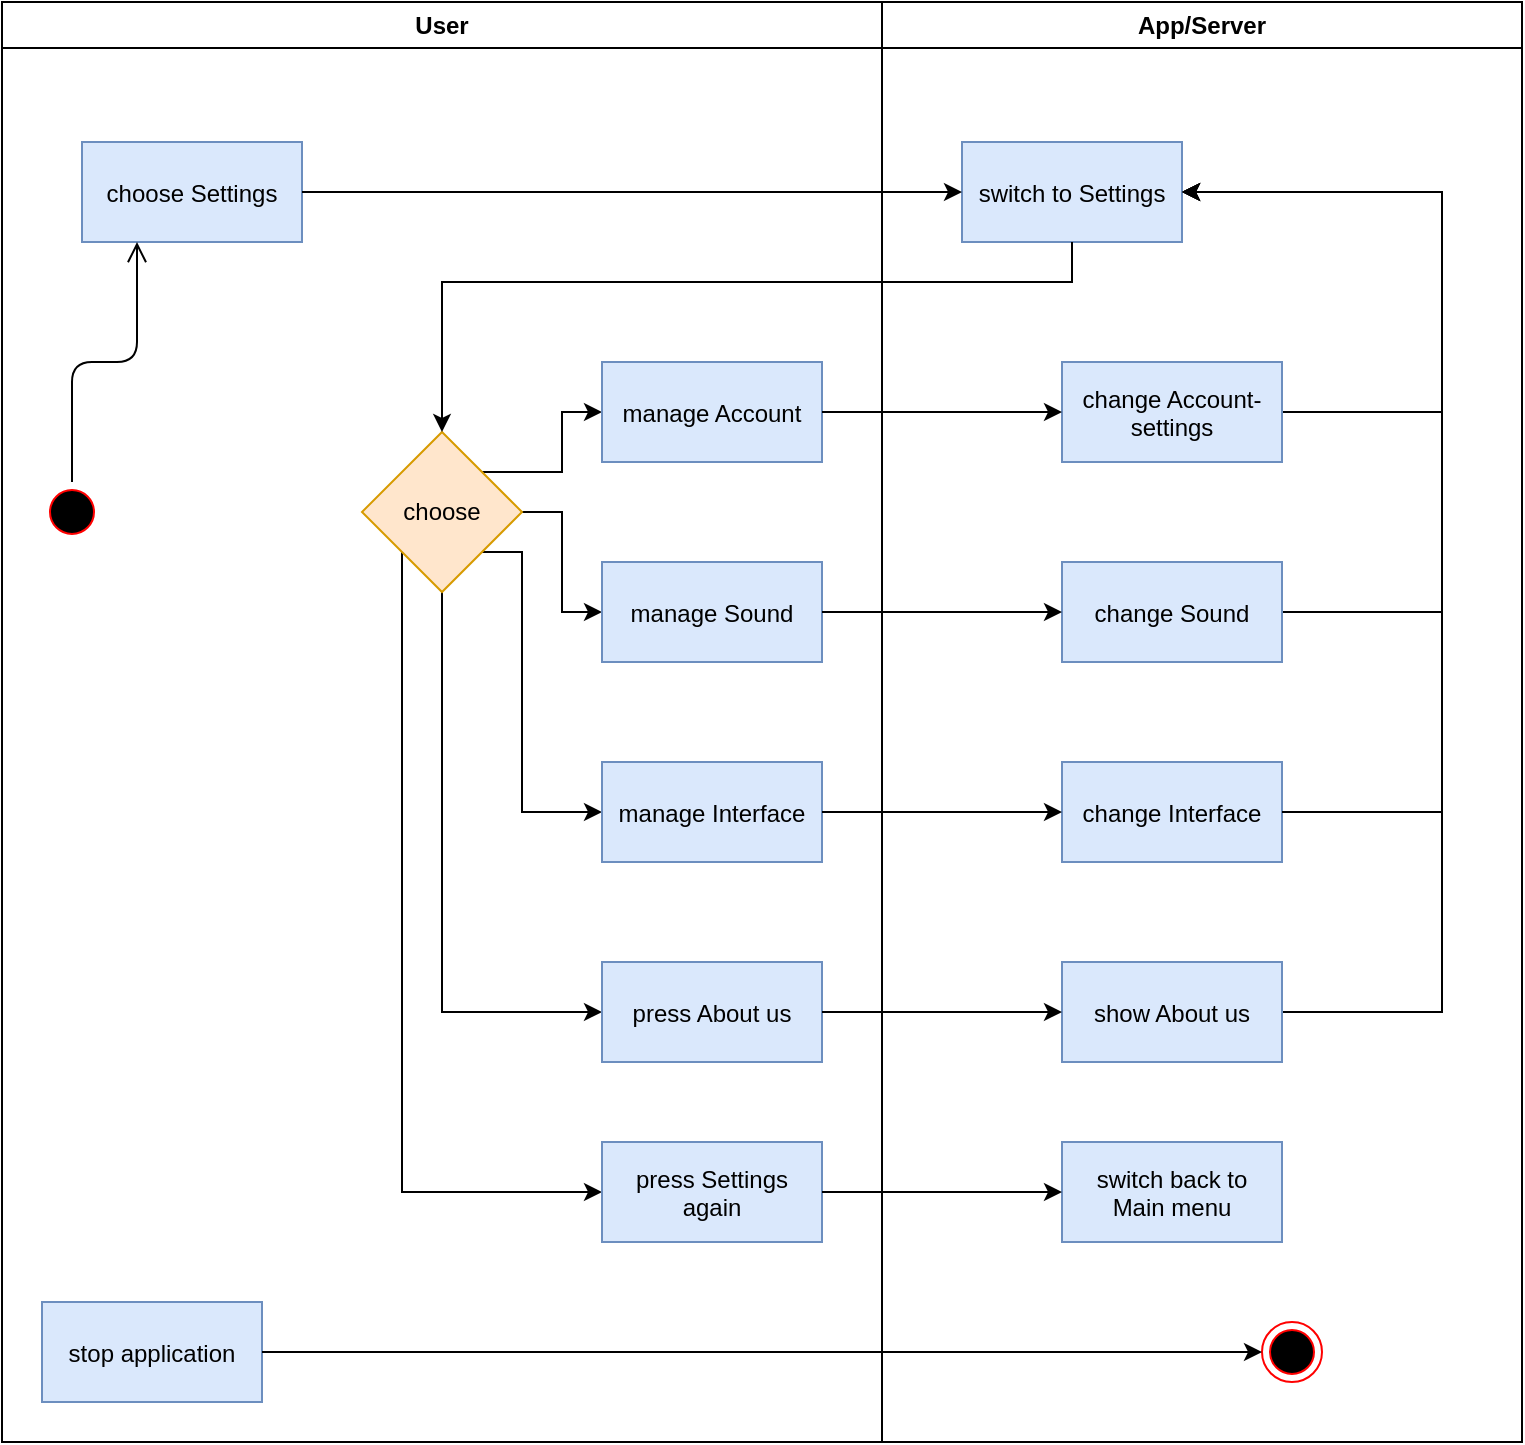 <mxfile version="12.1.8" type="github" pages="1"><diagram name="Page-1" id="e7e014a7-5840-1c2e-5031-d8a46d1fe8dd"><mxGraphModel dx="1408" dy="794" grid="1" gridSize="10" guides="1" tooltips="1" connect="1" arrows="1" fold="1" page="1" pageScale="1" pageWidth="1169" pageHeight="826" background="#ffffff" math="0" shadow="0"><root><mxCell id="0"/><mxCell id="1" parent="0"/><mxCell id="2" value="User" style="swimlane;whiteSpace=wrap;startSize=23;" parent="1" vertex="1"><mxGeometry x="160" y="40" width="440" height="720" as="geometry"/></mxCell><mxCell id="7" value="choose Settings" style="fillColor=#dae8fc;strokeColor=#6c8ebf;" parent="2" vertex="1"><mxGeometry x="40" y="70" width="110" height="50" as="geometry"/></mxCell><mxCell id="cMe9JE0H_q_p4EwH-2jM-29" style="edgeStyle=orthogonalEdgeStyle;rounded=0;orthogonalLoop=1;jettySize=auto;html=1;exitX=1;exitY=0;exitDx=0;exitDy=0;entryX=0;entryY=0.5;entryDx=0;entryDy=0;" parent="2" source="mlaz-VWcCHf4LHaq8jaL-50" target="cMe9JE0H_q_p4EwH-2jM-26" edge="1"><mxGeometry relative="1" as="geometry"/></mxCell><mxCell id="cMe9JE0H_q_p4EwH-2jM-30" style="edgeStyle=orthogonalEdgeStyle;rounded=0;orthogonalLoop=1;jettySize=auto;html=1;exitX=1;exitY=0.5;exitDx=0;exitDy=0;entryX=0;entryY=0.5;entryDx=0;entryDy=0;" parent="2" source="mlaz-VWcCHf4LHaq8jaL-50" target="10" edge="1"><mxGeometry relative="1" as="geometry"/></mxCell><mxCell id="cMe9JE0H_q_p4EwH-2jM-31" style="edgeStyle=orthogonalEdgeStyle;rounded=0;orthogonalLoop=1;jettySize=auto;html=1;exitX=1;exitY=1;exitDx=0;exitDy=0;entryX=0;entryY=0.5;entryDx=0;entryDy=0;" parent="2" source="mlaz-VWcCHf4LHaq8jaL-50" target="cMe9JE0H_q_p4EwH-2jM-27" edge="1"><mxGeometry relative="1" as="geometry"><Array as="points"><mxPoint x="260" y="275"/><mxPoint x="260" y="405"/></Array></mxGeometry></mxCell><mxCell id="cMe9JE0H_q_p4EwH-2jM-32" style="edgeStyle=orthogonalEdgeStyle;rounded=0;orthogonalLoop=1;jettySize=auto;html=1;exitX=0.5;exitY=1;exitDx=0;exitDy=0;entryX=0;entryY=0.5;entryDx=0;entryDy=0;" parent="2" source="mlaz-VWcCHf4LHaq8jaL-50" target="cMe9JE0H_q_p4EwH-2jM-28" edge="1"><mxGeometry relative="1" as="geometry"/></mxCell><mxCell id="cMe9JE0H_q_p4EwH-2jM-34" style="edgeStyle=orthogonalEdgeStyle;rounded=0;orthogonalLoop=1;jettySize=auto;html=1;exitX=0;exitY=1;exitDx=0;exitDy=0;entryX=0;entryY=0.5;entryDx=0;entryDy=0;" parent="2" source="mlaz-VWcCHf4LHaq8jaL-50" target="cMe9JE0H_q_p4EwH-2jM-33" edge="1"><mxGeometry relative="1" as="geometry"><Array as="points"><mxPoint x="200" y="595"/></Array></mxGeometry></mxCell><mxCell id="mlaz-VWcCHf4LHaq8jaL-50" value="choose" style="rhombus;whiteSpace=wrap;html=1;fillColor=#ffe6cc;strokeColor=#d79b00;" parent="2" vertex="1"><mxGeometry x="180" y="215" width="80" height="80" as="geometry"/></mxCell><mxCell id="mlaz-VWcCHf4LHaq8jaL-71" value="" style="ellipse;html=1;shape=startState;fillColor=#000000;strokeColor=#ff0000;" parent="2" vertex="1"><mxGeometry x="20" y="240" width="30" height="30" as="geometry"/></mxCell><mxCell id="mlaz-VWcCHf4LHaq8jaL-72" value="" style="edgeStyle=orthogonalEdgeStyle;html=1;verticalAlign=bottom;endArrow=open;endSize=8;strokeColor=#000000;entryX=0.25;entryY=1;entryDx=0;entryDy=0;" parent="2" source="mlaz-VWcCHf4LHaq8jaL-71" target="7" edge="1"><mxGeometry relative="1" as="geometry"><mxPoint x="43" y="110" as="targetPoint"/></mxGeometry></mxCell><mxCell id="mlaz-VWcCHf4LHaq8jaL-74" value="stop application" style="fillColor=#dae8fc;strokeColor=#6c8ebf;" parent="2" vertex="1"><mxGeometry x="20" y="650" width="110" height="50" as="geometry"/></mxCell><mxCell id="cMe9JE0H_q_p4EwH-2jM-26" value="manage Account" style="fillColor=#dae8fc;strokeColor=#6c8ebf;" parent="2" vertex="1"><mxGeometry x="300" y="180" width="110" height="50" as="geometry"/></mxCell><mxCell id="10" value="manage Sound" style="fillColor=#dae8fc;strokeColor=#6c8ebf;" parent="2" vertex="1"><mxGeometry x="300" y="280" width="110" height="50" as="geometry"/></mxCell><mxCell id="cMe9JE0H_q_p4EwH-2jM-27" value="manage Interface" style="fillColor=#dae8fc;strokeColor=#6c8ebf;" parent="2" vertex="1"><mxGeometry x="300" y="380" width="110" height="50" as="geometry"/></mxCell><mxCell id="cMe9JE0H_q_p4EwH-2jM-28" value="press About us" style="fillColor=#dae8fc;strokeColor=#6c8ebf;" parent="2" vertex="1"><mxGeometry x="300" y="480" width="110" height="50" as="geometry"/></mxCell><mxCell id="cMe9JE0H_q_p4EwH-2jM-33" value="press Settings&#xA;again" style="fillColor=#dae8fc;strokeColor=#6c8ebf;" parent="2" vertex="1"><mxGeometry x="300" y="570" width="110" height="50" as="geometry"/></mxCell><mxCell id="3" value="App/Server" style="swimlane;whiteSpace=wrap" parent="1" vertex="1"><mxGeometry x="600" y="40" width="320" height="720" as="geometry"/></mxCell><mxCell id="cMe9JE0H_q_p4EwH-2jM-45" style="edgeStyle=orthogonalEdgeStyle;rounded=0;orthogonalLoop=1;jettySize=auto;html=1;exitX=1;exitY=0.5;exitDx=0;exitDy=0;entryX=1;entryY=0.5;entryDx=0;entryDy=0;" parent="3" source="18" target="cMe9JE0H_q_p4EwH-2jM-20" edge="1"><mxGeometry relative="1" as="geometry"><Array as="points"><mxPoint x="280" y="305"/><mxPoint x="280" y="95"/></Array></mxGeometry></mxCell><mxCell id="18" value="change Sound" style="fillColor=#dae8fc;strokeColor=#6c8ebf;" parent="3" vertex="1"><mxGeometry x="90" y="280" width="110" height="50" as="geometry"/></mxCell><mxCell id="mlaz-VWcCHf4LHaq8jaL-73" value="" style="ellipse;html=1;shape=endState;fillColor=#000000;strokeColor=#ff0000;" parent="3" vertex="1"><mxGeometry x="190" y="660" width="30" height="30" as="geometry"/></mxCell><mxCell id="cMe9JE0H_q_p4EwH-2jM-20" value="switch to Settings" style="fillColor=#dae8fc;strokeColor=#6c8ebf;" parent="3" vertex="1"><mxGeometry x="40" y="70" width="110" height="50" as="geometry"/></mxCell><mxCell id="cMe9JE0H_q_p4EwH-2jM-44" style="edgeStyle=orthogonalEdgeStyle;rounded=0;orthogonalLoop=1;jettySize=auto;html=1;exitX=1;exitY=0.5;exitDx=0;exitDy=0;entryX=1;entryY=0.5;entryDx=0;entryDy=0;" parent="3" source="cMe9JE0H_q_p4EwH-2jM-35" target="cMe9JE0H_q_p4EwH-2jM-20" edge="1"><mxGeometry relative="1" as="geometry"><Array as="points"><mxPoint x="280" y="205"/><mxPoint x="280" y="95"/></Array></mxGeometry></mxCell><mxCell id="cMe9JE0H_q_p4EwH-2jM-35" value="change Account-&#xA;settings" style="fillColor=#dae8fc;strokeColor=#6c8ebf;" parent="3" vertex="1"><mxGeometry x="90" y="180" width="110" height="50" as="geometry"/></mxCell><mxCell id="cMe9JE0H_q_p4EwH-2jM-36" value="change Interface" style="fillColor=#dae8fc;strokeColor=#6c8ebf;" parent="3" vertex="1"><mxGeometry x="90" y="380" width="110" height="50" as="geometry"/></mxCell><mxCell id="cMe9JE0H_q_p4EwH-2jM-51" style="edgeStyle=orthogonalEdgeStyle;rounded=0;orthogonalLoop=1;jettySize=auto;html=1;exitX=1;exitY=0.5;exitDx=0;exitDy=0;entryX=1;entryY=0.5;entryDx=0;entryDy=0;" parent="3" source="cMe9JE0H_q_p4EwH-2jM-37" target="cMe9JE0H_q_p4EwH-2jM-20" edge="1"><mxGeometry relative="1" as="geometry"><Array as="points"><mxPoint x="280" y="505"/><mxPoint x="280" y="95"/></Array></mxGeometry></mxCell><mxCell id="cMe9JE0H_q_p4EwH-2jM-37" value="show About us" style="fillColor=#dae8fc;strokeColor=#6c8ebf;" parent="3" vertex="1"><mxGeometry x="90" y="480" width="110" height="50" as="geometry"/></mxCell><mxCell id="cMe9JE0H_q_p4EwH-2jM-38" value="switch back to &#xA;Main menu" style="fillColor=#dae8fc;strokeColor=#6c8ebf;" parent="3" vertex="1"><mxGeometry x="90" y="570" width="110" height="50" as="geometry"/></mxCell><mxCell id="cMe9JE0H_q_p4EwH-2jM-46" style="edgeStyle=orthogonalEdgeStyle;rounded=0;orthogonalLoop=1;jettySize=auto;html=1;exitX=1;exitY=0.5;exitDx=0;exitDy=0;entryX=1;entryY=0.5;entryDx=0;entryDy=0;" parent="3" source="cMe9JE0H_q_p4EwH-2jM-36" target="cMe9JE0H_q_p4EwH-2jM-20" edge="1"><mxGeometry relative="1" as="geometry"><mxPoint x="280" y="300" as="targetPoint"/><Array as="points"><mxPoint x="280" y="405"/><mxPoint x="280" y="95"/></Array></mxGeometry></mxCell><mxCell id="mlaz-VWcCHf4LHaq8jaL-75" style="edgeStyle=orthogonalEdgeStyle;rounded=0;orthogonalLoop=1;jettySize=auto;html=1;exitX=1;exitY=0.5;exitDx=0;exitDy=0;entryX=0;entryY=0.5;entryDx=0;entryDy=0;strokeColor=#000000;" parent="1" source="mlaz-VWcCHf4LHaq8jaL-74" target="mlaz-VWcCHf4LHaq8jaL-73" edge="1"><mxGeometry relative="1" as="geometry"/></mxCell><mxCell id="cMe9JE0H_q_p4EwH-2jM-23" style="edgeStyle=orthogonalEdgeStyle;rounded=0;orthogonalLoop=1;jettySize=auto;html=1;exitX=1;exitY=0.5;exitDx=0;exitDy=0;entryX=0;entryY=0.5;entryDx=0;entryDy=0;" parent="1" source="7" target="cMe9JE0H_q_p4EwH-2jM-20" edge="1"><mxGeometry relative="1" as="geometry"/></mxCell><mxCell id="cMe9JE0H_q_p4EwH-2jM-24" style="edgeStyle=orthogonalEdgeStyle;rounded=0;orthogonalLoop=1;jettySize=auto;html=1;exitX=0.5;exitY=1;exitDx=0;exitDy=0;entryX=0.5;entryY=0;entryDx=0;entryDy=0;" parent="1" source="cMe9JE0H_q_p4EwH-2jM-20" target="mlaz-VWcCHf4LHaq8jaL-50" edge="1"><mxGeometry relative="1" as="geometry"><Array as="points"><mxPoint x="695" y="180"/><mxPoint x="380" y="180"/></Array></mxGeometry></mxCell><mxCell id="mlaz-VWcCHf4LHaq8jaL-68" style="edgeStyle=orthogonalEdgeStyle;rounded=0;orthogonalLoop=1;jettySize=auto;html=1;exitX=1;exitY=0.5;exitDx=0;exitDy=0;entryX=0;entryY=0.5;entryDx=0;entryDy=0;" parent="1" source="10" target="18" edge="1"><mxGeometry relative="1" as="geometry"/></mxCell><mxCell id="cMe9JE0H_q_p4EwH-2jM-39" style="edgeStyle=orthogonalEdgeStyle;rounded=0;orthogonalLoop=1;jettySize=auto;html=1;exitX=1;exitY=0.5;exitDx=0;exitDy=0;entryX=0;entryY=0.5;entryDx=0;entryDy=0;" parent="1" source="cMe9JE0H_q_p4EwH-2jM-26" target="cMe9JE0H_q_p4EwH-2jM-35" edge="1"><mxGeometry relative="1" as="geometry"/></mxCell><mxCell id="cMe9JE0H_q_p4EwH-2jM-47" style="edgeStyle=orthogonalEdgeStyle;rounded=0;orthogonalLoop=1;jettySize=auto;html=1;exitX=1;exitY=0.5;exitDx=0;exitDy=0;entryX=0;entryY=0.5;entryDx=0;entryDy=0;" parent="1" source="cMe9JE0H_q_p4EwH-2jM-27" target="cMe9JE0H_q_p4EwH-2jM-36" edge="1"><mxGeometry relative="1" as="geometry"/></mxCell><mxCell id="cMe9JE0H_q_p4EwH-2jM-49" style="edgeStyle=orthogonalEdgeStyle;rounded=0;orthogonalLoop=1;jettySize=auto;html=1;exitX=1;exitY=0.5;exitDx=0;exitDy=0;entryX=0;entryY=0.5;entryDx=0;entryDy=0;" parent="1" source="cMe9JE0H_q_p4EwH-2jM-28" target="cMe9JE0H_q_p4EwH-2jM-37" edge="1"><mxGeometry relative="1" as="geometry"/></mxCell><mxCell id="cMe9JE0H_q_p4EwH-2jM-50" style="edgeStyle=orthogonalEdgeStyle;rounded=0;orthogonalLoop=1;jettySize=auto;html=1;exitX=1;exitY=0.5;exitDx=0;exitDy=0;entryX=0;entryY=0.5;entryDx=0;entryDy=0;" parent="1" source="cMe9JE0H_q_p4EwH-2jM-33" target="cMe9JE0H_q_p4EwH-2jM-38" edge="1"><mxGeometry relative="1" as="geometry"/></mxCell></root></mxGraphModel></diagram></mxfile>